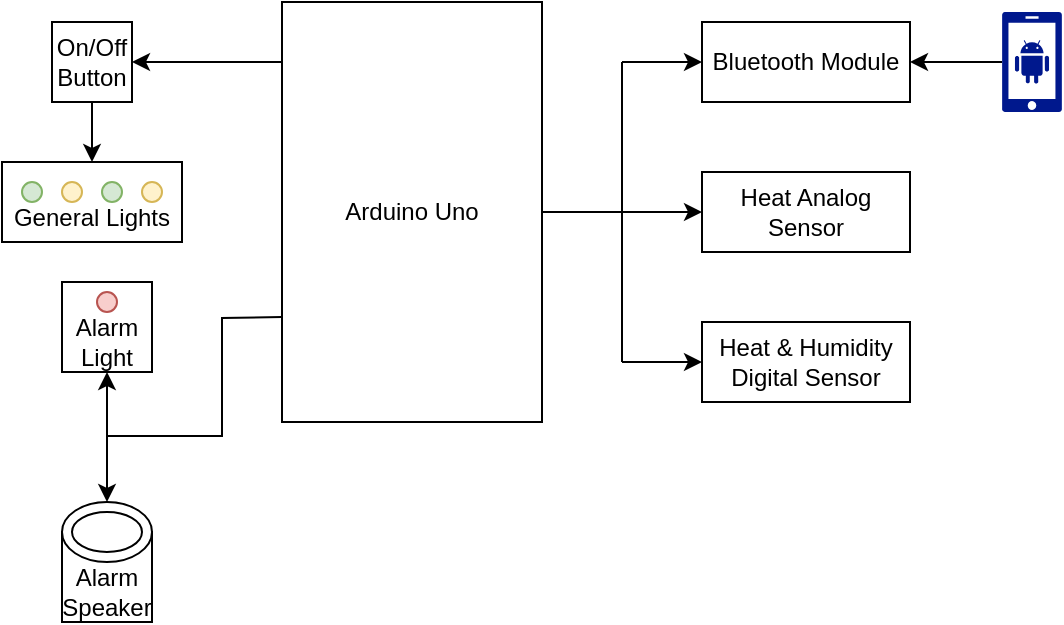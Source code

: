 <mxfile version="19.0.3" type="github">
  <diagram id="DBj_rFyAVC0u1cx8CB54" name="Page-1">
    <mxGraphModel dx="731" dy="356" grid="1" gridSize="10" guides="1" tooltips="1" connect="1" arrows="1" fold="1" page="1" pageScale="1" pageWidth="827" pageHeight="1169" math="0" shadow="0">
      <root>
        <mxCell id="0" />
        <mxCell id="1" parent="0" />
        <mxCell id="3JYs7efAnWeHOz2DUv_U-2" value="Arduino Uno" style="rounded=0;whiteSpace=wrap;html=1;" vertex="1" parent="1">
          <mxGeometry x="190" y="120" width="130" height="210" as="geometry" />
        </mxCell>
        <mxCell id="3JYs7efAnWeHOz2DUv_U-4" value="" style="sketch=0;aspect=fixed;pointerEvents=1;shadow=0;dashed=0;html=1;strokeColor=none;labelPosition=center;verticalLabelPosition=bottom;verticalAlign=top;align=center;fillColor=#00188D;shape=mxgraph.mscae.enterprise.android_phone" vertex="1" parent="1">
          <mxGeometry x="550" y="125" width="30" height="50" as="geometry" />
        </mxCell>
        <mxCell id="3JYs7efAnWeHOz2DUv_U-5" value="Bluetooth Module" style="rounded=0;whiteSpace=wrap;html=1;" vertex="1" parent="1">
          <mxGeometry x="400" y="130" width="104" height="40" as="geometry" />
        </mxCell>
        <mxCell id="3JYs7efAnWeHOz2DUv_U-6" value="Heat Analog Sensor" style="rounded=0;whiteSpace=wrap;html=1;" vertex="1" parent="1">
          <mxGeometry x="400" y="205" width="104" height="40" as="geometry" />
        </mxCell>
        <mxCell id="3JYs7efAnWeHOz2DUv_U-7" value="Heat &amp;amp; Humidity Digital Sensor" style="rounded=0;whiteSpace=wrap;html=1;" vertex="1" parent="1">
          <mxGeometry x="400" y="280" width="104" height="40" as="geometry" />
        </mxCell>
        <mxCell id="3JYs7efAnWeHOz2DUv_U-33" style="edgeStyle=orthogonalEdgeStyle;rounded=0;orthogonalLoop=1;jettySize=auto;html=1;endArrow=classic;endFill=1;entryX=0.5;entryY=0;entryDx=0;entryDy=0;" edge="1" parent="1" source="3JYs7efAnWeHOz2DUv_U-8" target="3JYs7efAnWeHOz2DUv_U-10">
          <mxGeometry relative="1" as="geometry">
            <mxPoint x="95" y="190" as="targetPoint" />
          </mxGeometry>
        </mxCell>
        <mxCell id="3JYs7efAnWeHOz2DUv_U-8" value="On/Off&lt;br&gt;Button" style="whiteSpace=wrap;html=1;aspect=fixed;" vertex="1" parent="1">
          <mxGeometry x="75" y="130" width="40" height="40" as="geometry" />
        </mxCell>
        <mxCell id="3JYs7efAnWeHOz2DUv_U-15" value="" style="group" vertex="1" connectable="0" parent="1">
          <mxGeometry x="50" y="200" width="90" height="40" as="geometry" />
        </mxCell>
        <mxCell id="3JYs7efAnWeHOz2DUv_U-10" value="&lt;br&gt;General Lights" style="rounded=0;whiteSpace=wrap;html=1;" vertex="1" parent="3JYs7efAnWeHOz2DUv_U-15">
          <mxGeometry width="90" height="40" as="geometry" />
        </mxCell>
        <mxCell id="3JYs7efAnWeHOz2DUv_U-11" value="" style="ellipse;whiteSpace=wrap;html=1;aspect=fixed;fillColor=#d5e8d4;strokeColor=#82b366;" vertex="1" parent="3JYs7efAnWeHOz2DUv_U-15">
          <mxGeometry x="10" y="10" width="10" height="10" as="geometry" />
        </mxCell>
        <mxCell id="3JYs7efAnWeHOz2DUv_U-12" value="" style="ellipse;whiteSpace=wrap;html=1;aspect=fixed;fillColor=#fff2cc;strokeColor=#d6b656;" vertex="1" parent="3JYs7efAnWeHOz2DUv_U-15">
          <mxGeometry x="30" y="10" width="10" height="10" as="geometry" />
        </mxCell>
        <mxCell id="3JYs7efAnWeHOz2DUv_U-13" value="" style="ellipse;whiteSpace=wrap;html=1;aspect=fixed;fillColor=#d5e8d4;strokeColor=#82b366;" vertex="1" parent="3JYs7efAnWeHOz2DUv_U-15">
          <mxGeometry x="50" y="10" width="10" height="10" as="geometry" />
        </mxCell>
        <mxCell id="3JYs7efAnWeHOz2DUv_U-14" value="" style="ellipse;whiteSpace=wrap;html=1;aspect=fixed;fillColor=#fff2cc;strokeColor=#d6b656;" vertex="1" parent="3JYs7efAnWeHOz2DUv_U-15">
          <mxGeometry x="70" y="10" width="10" height="10" as="geometry" />
        </mxCell>
        <mxCell id="3JYs7efAnWeHOz2DUv_U-21" value="" style="group" vertex="1" connectable="0" parent="1">
          <mxGeometry x="80" y="370" width="45" height="60" as="geometry" />
        </mxCell>
        <mxCell id="3JYs7efAnWeHOz2DUv_U-18" value="&lt;br&gt;Alarm Speaker" style="whiteSpace=wrap;html=1;aspect=fixed;" vertex="1" parent="3JYs7efAnWeHOz2DUv_U-21">
          <mxGeometry y="15" width="45" height="45" as="geometry" />
        </mxCell>
        <mxCell id="3JYs7efAnWeHOz2DUv_U-19" value="" style="ellipse;whiteSpace=wrap;html=1;" vertex="1" parent="3JYs7efAnWeHOz2DUv_U-21">
          <mxGeometry width="45" height="30" as="geometry" />
        </mxCell>
        <mxCell id="3JYs7efAnWeHOz2DUv_U-20" value="" style="ellipse;whiteSpace=wrap;html=1;" vertex="1" parent="3JYs7efAnWeHOz2DUv_U-21">
          <mxGeometry x="5" y="5" width="35" height="20" as="geometry" />
        </mxCell>
        <mxCell id="3JYs7efAnWeHOz2DUv_U-23" value="" style="endArrow=classic;html=1;rounded=0;exitX=1;exitY=0.5;exitDx=0;exitDy=0;entryX=0;entryY=0.5;entryDx=0;entryDy=0;" edge="1" parent="1" source="3JYs7efAnWeHOz2DUv_U-2" target="3JYs7efAnWeHOz2DUv_U-6">
          <mxGeometry width="50" height="50" relative="1" as="geometry">
            <mxPoint x="350" y="270" as="sourcePoint" />
            <mxPoint x="400" y="220" as="targetPoint" />
          </mxGeometry>
        </mxCell>
        <mxCell id="3JYs7efAnWeHOz2DUv_U-24" value="" style="endArrow=none;html=1;rounded=0;" edge="1" parent="1">
          <mxGeometry width="50" height="50" relative="1" as="geometry">
            <mxPoint x="360" y="300" as="sourcePoint" />
            <mxPoint x="360" y="150" as="targetPoint" />
          </mxGeometry>
        </mxCell>
        <mxCell id="3JYs7efAnWeHOz2DUv_U-25" value="" style="endArrow=classic;html=1;rounded=0;entryX=0;entryY=0.5;entryDx=0;entryDy=0;" edge="1" parent="1" target="3JYs7efAnWeHOz2DUv_U-5">
          <mxGeometry width="50" height="50" relative="1" as="geometry">
            <mxPoint x="360" y="150" as="sourcePoint" />
            <mxPoint x="400" y="220" as="targetPoint" />
          </mxGeometry>
        </mxCell>
        <mxCell id="3JYs7efAnWeHOz2DUv_U-26" value="" style="endArrow=classic;html=1;rounded=0;entryX=0;entryY=0.5;entryDx=0;entryDy=0;" edge="1" parent="1">
          <mxGeometry width="50" height="50" relative="1" as="geometry">
            <mxPoint x="360" y="300" as="sourcePoint" />
            <mxPoint x="400" y="300" as="targetPoint" />
          </mxGeometry>
        </mxCell>
        <mxCell id="3JYs7efAnWeHOz2DUv_U-27" value="" style="endArrow=classic;html=1;rounded=0;entryX=1;entryY=0.5;entryDx=0;entryDy=0;exitX=0;exitY=0.5;exitDx=0;exitDy=0;exitPerimeter=0;" edge="1" parent="1" source="3JYs7efAnWeHOz2DUv_U-4" target="3JYs7efAnWeHOz2DUv_U-5">
          <mxGeometry width="50" height="50" relative="1" as="geometry">
            <mxPoint x="530" y="200" as="sourcePoint" />
            <mxPoint x="580" y="150" as="targetPoint" />
          </mxGeometry>
        </mxCell>
        <mxCell id="3JYs7efAnWeHOz2DUv_U-32" value="" style="endArrow=classic;html=1;rounded=0;entryX=1;entryY=0.5;entryDx=0;entryDy=0;" edge="1" parent="1" target="3JYs7efAnWeHOz2DUv_U-8">
          <mxGeometry width="50" height="50" relative="1" as="geometry">
            <mxPoint x="190" y="150" as="sourcePoint" />
            <mxPoint x="400" y="220" as="targetPoint" />
          </mxGeometry>
        </mxCell>
        <mxCell id="3JYs7efAnWeHOz2DUv_U-36" value="" style="endArrow=none;html=1;rounded=0;entryX=0;entryY=0.75;entryDx=0;entryDy=0;" edge="1" parent="1" target="3JYs7efAnWeHOz2DUv_U-2">
          <mxGeometry width="50" height="50" relative="1" as="geometry">
            <mxPoint x="102" y="337" as="sourcePoint" />
            <mxPoint x="270" y="360" as="targetPoint" />
            <Array as="points">
              <mxPoint x="160" y="337" />
              <mxPoint x="160" y="278" />
            </Array>
          </mxGeometry>
        </mxCell>
        <mxCell id="3JYs7efAnWeHOz2DUv_U-44" value="" style="group" vertex="1" connectable="0" parent="1">
          <mxGeometry x="80" y="260" width="45" height="45" as="geometry" />
        </mxCell>
        <mxCell id="3JYs7efAnWeHOz2DUv_U-16" value="&lt;br&gt;Alarm Light" style="whiteSpace=wrap;html=1;aspect=fixed;" vertex="1" parent="3JYs7efAnWeHOz2DUv_U-44">
          <mxGeometry width="45" height="45" as="geometry" />
        </mxCell>
        <mxCell id="3JYs7efAnWeHOz2DUv_U-17" value="" style="ellipse;whiteSpace=wrap;html=1;aspect=fixed;fillColor=#f8cecc;strokeColor=#b85450;" vertex="1" parent="3JYs7efAnWeHOz2DUv_U-44">
          <mxGeometry x="17.5" y="5" width="10" height="10" as="geometry" />
        </mxCell>
        <mxCell id="3JYs7efAnWeHOz2DUv_U-45" value="" style="endArrow=classic;startArrow=classic;html=1;rounded=0;entryX=0.5;entryY=1;entryDx=0;entryDy=0;exitX=0.5;exitY=0;exitDx=0;exitDy=0;" edge="1" parent="1" source="3JYs7efAnWeHOz2DUv_U-19" target="3JYs7efAnWeHOz2DUv_U-16">
          <mxGeometry width="50" height="50" relative="1" as="geometry">
            <mxPoint x="60" y="360" as="sourcePoint" />
            <mxPoint x="110" y="310" as="targetPoint" />
          </mxGeometry>
        </mxCell>
      </root>
    </mxGraphModel>
  </diagram>
</mxfile>
